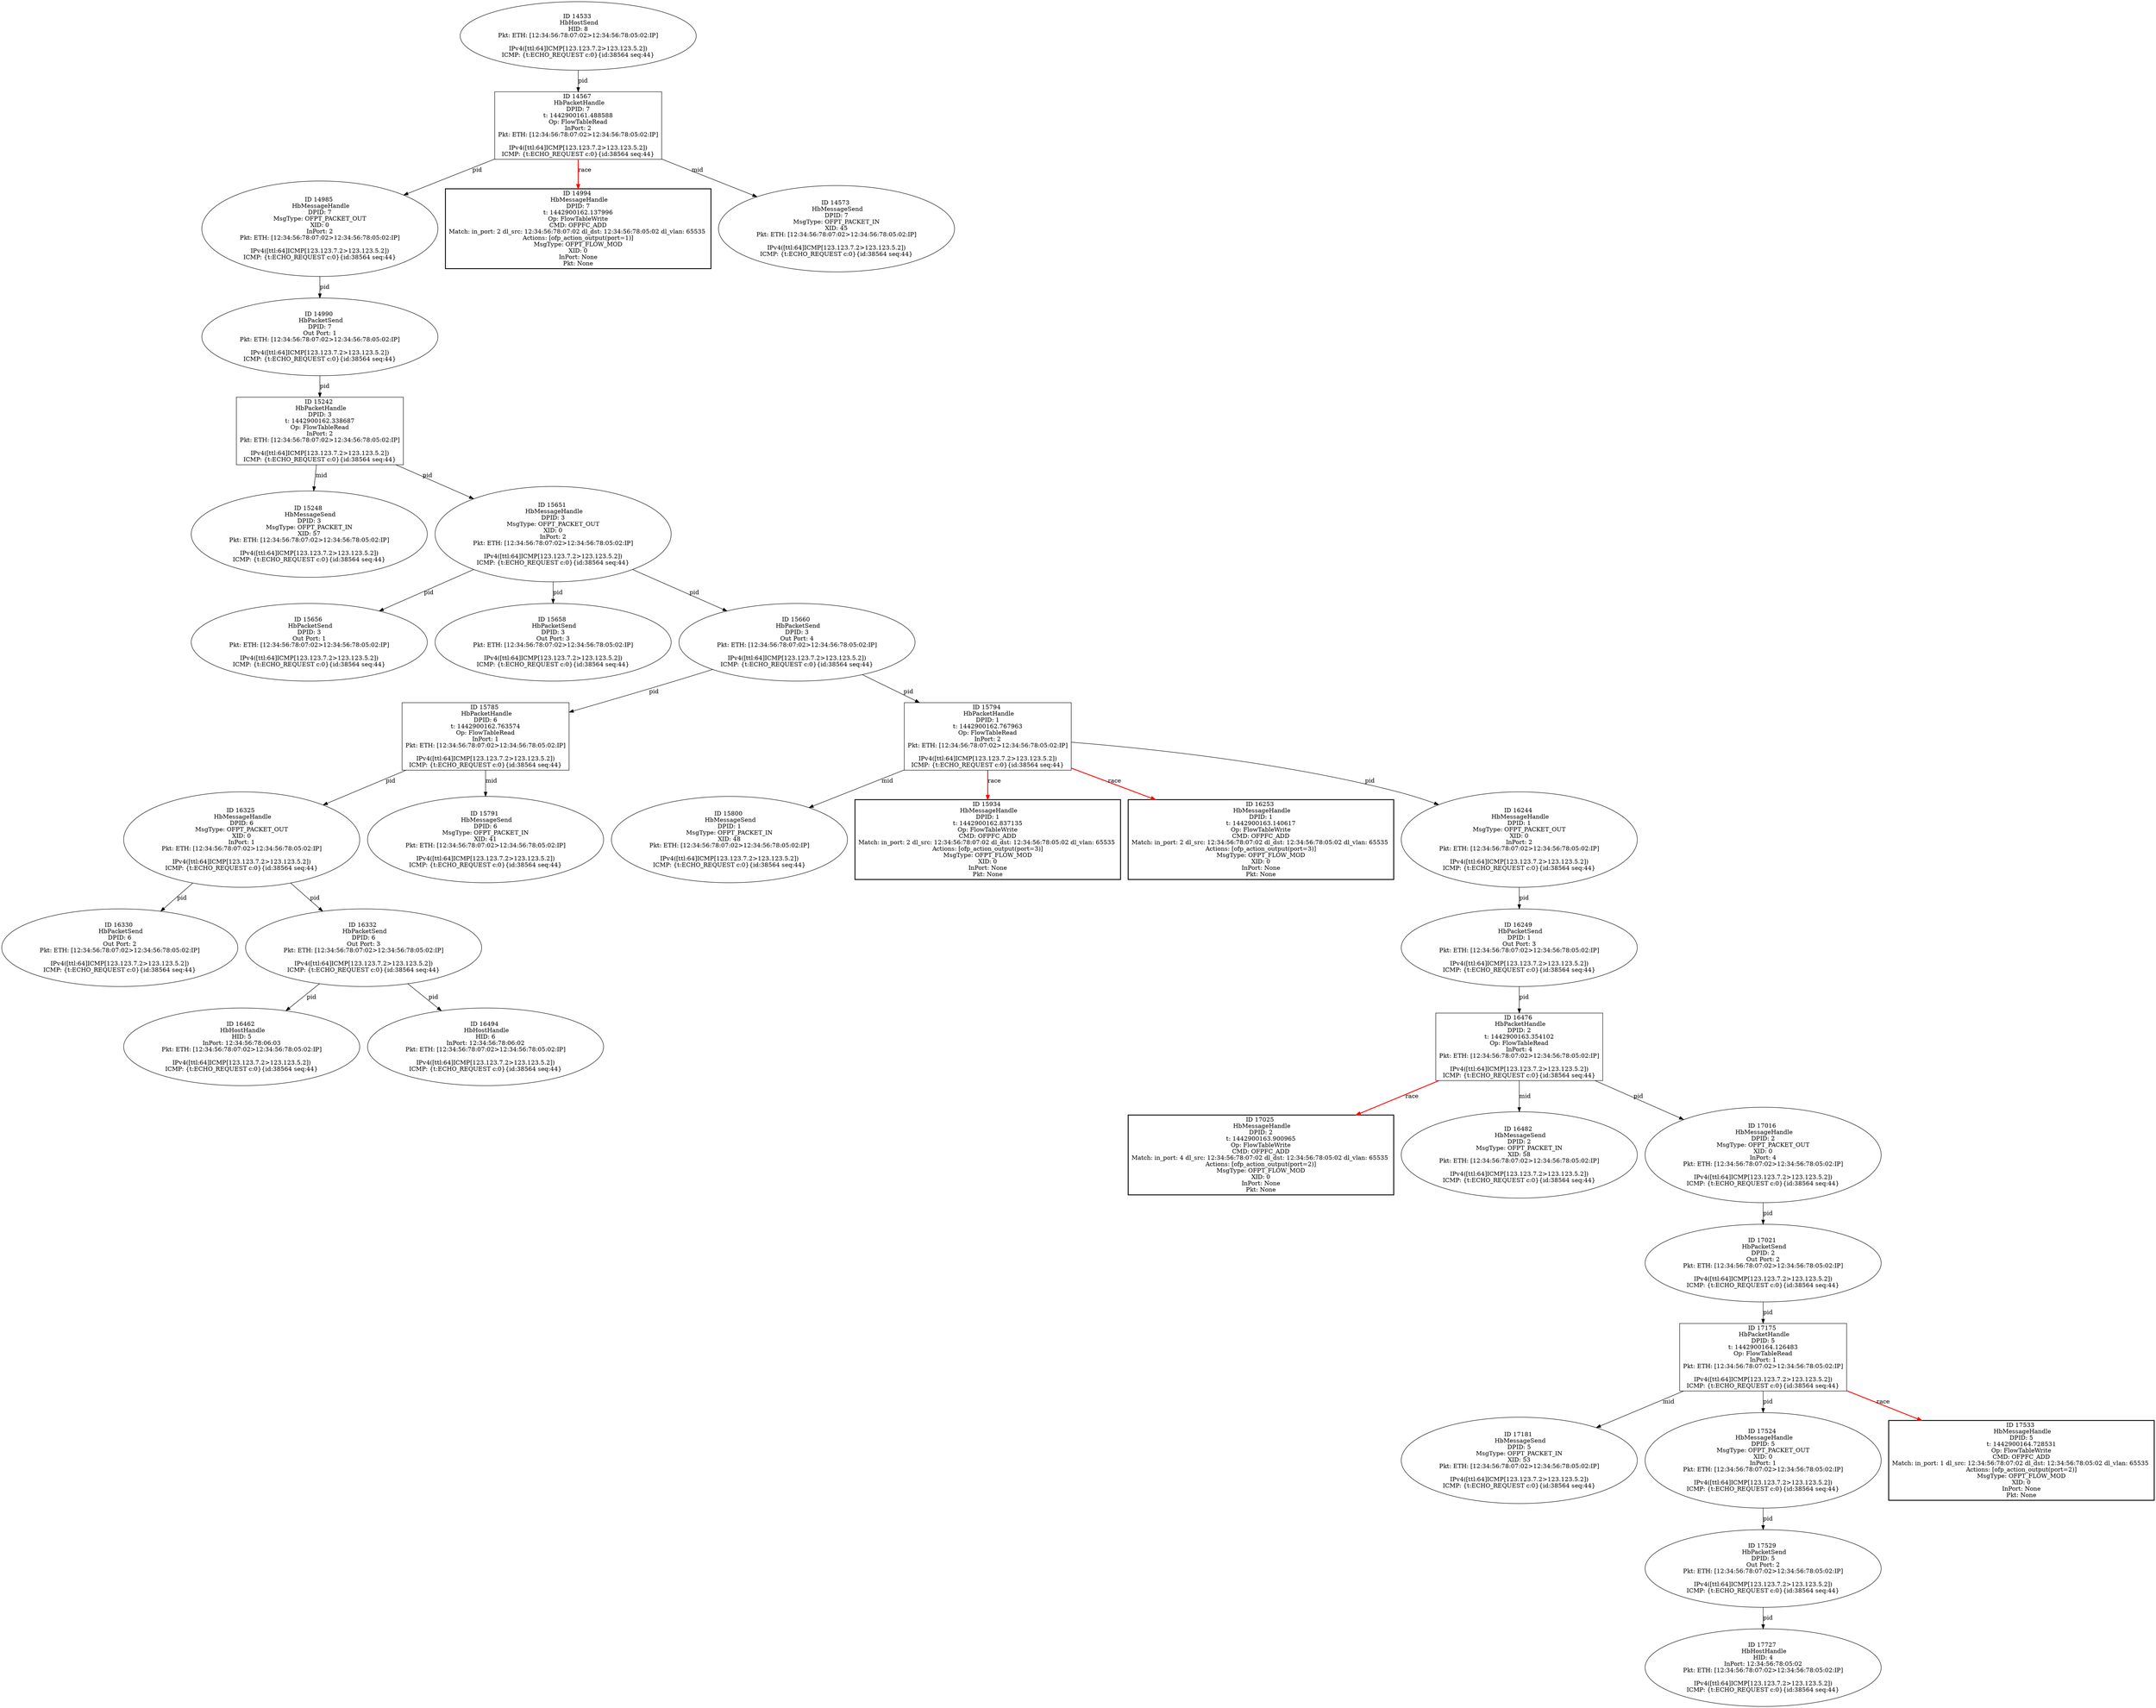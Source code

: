 strict digraph G {
17025 [shape=box, style=bold, event=<hb_events.HbMessageHandle object at 0x10b5dc790>, label="ID 17025 
 HbMessageHandle
DPID: 2
t: 1442900163.900965
Op: FlowTableWrite
CMD: OFPFC_ADD
Match: in_port: 4 dl_src: 12:34:56:78:07:02 dl_dst: 12:34:56:78:05:02 dl_vlan: 65535 
Actions: [ofp_action_output(port=2)]
MsgType: OFPT_FLOW_MOD
XID: 0
InPort: None
Pkt: None"];
14985 [shape=oval, event=<hb_events.HbMessageHandle object at 0x10b17f5d0>, label="ID 14985 
 HbMessageHandle
DPID: 7
MsgType: OFPT_PACKET_OUT
XID: 0
InPort: 2
Pkt: ETH: [12:34:56:78:07:02>12:34:56:78:05:02:IP]

IPv4([ttl:64]ICMP[123.123.7.2>123.123.5.2])
ICMP: {t:ECHO_REQUEST c:0}{id:38564 seq:44}"];
15242 [shape=box, event=<hb_events.HbPacketHandle object at 0x10b1e92d0>, label="ID 15242 
 HbPacketHandle
DPID: 3
t: 1442900162.338687
Op: FlowTableRead
InPort: 2
Pkt: ETH: [12:34:56:78:07:02>12:34:56:78:05:02:IP]

IPv4([ttl:64]ICMP[123.123.7.2>123.123.5.2])
ICMP: {t:ECHO_REQUEST c:0}{id:38564 seq:44}"];
14990 [shape=oval, event=<hb_events.HbPacketSend object at 0x10b17f410>, label="ID 14990 
 HbPacketSend
DPID: 7
Out Port: 1
Pkt: ETH: [12:34:56:78:07:02>12:34:56:78:05:02:IP]

IPv4([ttl:64]ICMP[123.123.7.2>123.123.5.2])
ICMP: {t:ECHO_REQUEST c:0}{id:38564 seq:44}"];
15248 [shape=oval, event=<hb_events.HbMessageSend object at 0x10b1f0550>, label="ID 15248 
 HbMessageSend
DPID: 3
MsgType: OFPT_PACKET_IN
XID: 57
Pkt: ETH: [12:34:56:78:07:02>12:34:56:78:05:02:IP]

IPv4([ttl:64]ICMP[123.123.7.2>123.123.5.2])
ICMP: {t:ECHO_REQUEST c:0}{id:38564 seq:44}"];
14994 [shape=box, style=bold, event=<hb_events.HbMessageHandle object at 0x10b18f390>, label="ID 14994 
 HbMessageHandle
DPID: 7
t: 1442900162.137996
Op: FlowTableWrite
CMD: OFPFC_ADD
Match: in_port: 2 dl_src: 12:34:56:78:07:02 dl_dst: 12:34:56:78:05:02 dl_vlan: 65535 
Actions: [ofp_action_output(port=1)]
MsgType: OFPT_FLOW_MOD
XID: 0
InPort: None
Pkt: None"];
17175 [shape=box, event=<hb_events.HbPacketHandle object at 0x10b64a450>, label="ID 17175 
 HbPacketHandle
DPID: 5
t: 1442900164.126483
Op: FlowTableRead
InPort: 1
Pkt: ETH: [12:34:56:78:07:02>12:34:56:78:05:02:IP]

IPv4([ttl:64]ICMP[123.123.7.2>123.123.5.2])
ICMP: {t:ECHO_REQUEST c:0}{id:38564 seq:44}"];
17181 [shape=oval, event=<hb_events.HbMessageSend object at 0x10b6516d0>, label="ID 17181 
 HbMessageSend
DPID: 5
MsgType: OFPT_PACKET_IN
XID: 53
Pkt: ETH: [12:34:56:78:07:02>12:34:56:78:05:02:IP]

IPv4([ttl:64]ICMP[123.123.7.2>123.123.5.2])
ICMP: {t:ECHO_REQUEST c:0}{id:38564 seq:44}"];
16325 [shape=oval, event=<hb_events.HbMessageHandle object at 0x10b3f6350>, label="ID 16325 
 HbMessageHandle
DPID: 6
MsgType: OFPT_PACKET_OUT
XID: 0
InPort: 1
Pkt: ETH: [12:34:56:78:07:02>12:34:56:78:05:02:IP]

IPv4([ttl:64]ICMP[123.123.7.2>123.123.5.2])
ICMP: {t:ECHO_REQUEST c:0}{id:38564 seq:44}"];
15651 [shape=oval, event=<hb_events.HbMessageHandle object at 0x10b28e410>, label="ID 15651 
 HbMessageHandle
DPID: 3
MsgType: OFPT_PACKET_OUT
XID: 0
InPort: 2
Pkt: ETH: [12:34:56:78:07:02>12:34:56:78:05:02:IP]

IPv4([ttl:64]ICMP[123.123.7.2>123.123.5.2])
ICMP: {t:ECHO_REQUEST c:0}{id:38564 seq:44}"];
15656 [shape=oval, event=<hb_events.HbPacketSend object at 0x10b295210>, label="ID 15656 
 HbPacketSend
DPID: 3
Out Port: 1
Pkt: ETH: [12:34:56:78:07:02>12:34:56:78:05:02:IP]

IPv4([ttl:64]ICMP[123.123.7.2>123.123.5.2])
ICMP: {t:ECHO_REQUEST c:0}{id:38564 seq:44}"];
15785 [shape=box, event=<hb_events.HbPacketHandle object at 0x10b2c2c10>, label="ID 15785 
 HbPacketHandle
DPID: 6
t: 1442900162.763574
Op: FlowTableRead
InPort: 1
Pkt: ETH: [12:34:56:78:07:02>12:34:56:78:05:02:IP]

IPv4([ttl:64]ICMP[123.123.7.2>123.123.5.2])
ICMP: {t:ECHO_REQUEST c:0}{id:38564 seq:44}"];
15658 [shape=oval, event=<hb_events.HbPacketSend object at 0x10b295c50>, label="ID 15658 
 HbPacketSend
DPID: 3
Out Port: 3
Pkt: ETH: [12:34:56:78:07:02>12:34:56:78:05:02:IP]

IPv4([ttl:64]ICMP[123.123.7.2>123.123.5.2])
ICMP: {t:ECHO_REQUEST c:0}{id:38564 seq:44}"];
15660 [shape=oval, event=<hb_events.HbPacketSend object at 0x10b295e90>, label="ID 15660 
 HbPacketSend
DPID: 3
Out Port: 4
Pkt: ETH: [12:34:56:78:07:02>12:34:56:78:05:02:IP]

IPv4([ttl:64]ICMP[123.123.7.2>123.123.5.2])
ICMP: {t:ECHO_REQUEST c:0}{id:38564 seq:44}"];
15791 [shape=oval, event=<hb_events.HbMessageSend object at 0x10b2c8710>, label="ID 15791 
 HbMessageSend
DPID: 6
MsgType: OFPT_PACKET_IN
XID: 41
Pkt: ETH: [12:34:56:78:07:02>12:34:56:78:05:02:IP]

IPv4([ttl:64]ICMP[123.123.7.2>123.123.5.2])
ICMP: {t:ECHO_REQUEST c:0}{id:38564 seq:44}"];
15794 [shape=box, event=<hb_events.HbPacketHandle object at 0x10b2c8750>, label="ID 15794 
 HbPacketHandle
DPID: 1
t: 1442900162.767963
Op: FlowTableRead
InPort: 2
Pkt: ETH: [12:34:56:78:07:02>12:34:56:78:05:02:IP]

IPv4([ttl:64]ICMP[123.123.7.2>123.123.5.2])
ICMP: {t:ECHO_REQUEST c:0}{id:38564 seq:44}"];
15800 [shape=oval, event=<hb_events.HbMessageSend object at 0x10b2c8f10>, label="ID 15800 
 HbMessageSend
DPID: 1
MsgType: OFPT_PACKET_IN
XID: 48
Pkt: ETH: [12:34:56:78:07:02>12:34:56:78:05:02:IP]

IPv4([ttl:64]ICMP[123.123.7.2>123.123.5.2])
ICMP: {t:ECHO_REQUEST c:0}{id:38564 seq:44}"];
17524 [shape=oval, event=<hb_events.HbMessageHandle object at 0x10b7db310>, label="ID 17524 
 HbMessageHandle
DPID: 5
MsgType: OFPT_PACKET_OUT
XID: 0
InPort: 1
Pkt: ETH: [12:34:56:78:07:02>12:34:56:78:05:02:IP]

IPv4([ttl:64]ICMP[123.123.7.2>123.123.5.2])
ICMP: {t:ECHO_REQUEST c:0}{id:38564 seq:44}"];
15934 [shape=box, style=bold, event=<hb_events.HbMessageHandle object at 0x10b30e190>, label="ID 15934 
 HbMessageHandle
DPID: 1
t: 1442900162.837135
Op: FlowTableWrite
CMD: OFPFC_ADD
Match: in_port: 2 dl_src: 12:34:56:78:07:02 dl_dst: 12:34:56:78:05:02 dl_vlan: 65535 
Actions: [ofp_action_output(port=3)]
MsgType: OFPT_FLOW_MOD
XID: 0
InPort: None
Pkt: None"];
17727 [shape=oval, event=<hb_events.HbHostHandle object at 0x10b8970d0>, label="ID 17727 
 HbHostHandle
HID: 4
InPort: 12:34:56:78:05:02
Pkt: ETH: [12:34:56:78:07:02>12:34:56:78:05:02:IP]

IPv4([ttl:64]ICMP[123.123.7.2>123.123.5.2])
ICMP: {t:ECHO_REQUEST c:0}{id:38564 seq:44}"];
14533 [shape=oval, event=<hb_events.HbHostSend object at 0x10b0abc90>, label="ID 14533 
 HbHostSend
HID: 8
Pkt: ETH: [12:34:56:78:07:02>12:34:56:78:05:02:IP]

IPv4([ttl:64]ICMP[123.123.7.2>123.123.5.2])
ICMP: {t:ECHO_REQUEST c:0}{id:38564 seq:44}"];
16330 [shape=oval, event=<hb_events.HbPacketSend object at 0x10b3fc150>, label="ID 16330 
 HbPacketSend
DPID: 6
Out Port: 2
Pkt: ETH: [12:34:56:78:07:02>12:34:56:78:05:02:IP]

IPv4([ttl:64]ICMP[123.123.7.2>123.123.5.2])
ICMP: {t:ECHO_REQUEST c:0}{id:38564 seq:44}"];
16332 [shape=oval, event=<hb_events.HbPacketSend object at 0x10b3fcb90>, label="ID 16332 
 HbPacketSend
DPID: 6
Out Port: 3
Pkt: ETH: [12:34:56:78:07:02>12:34:56:78:05:02:IP]

IPv4([ttl:64]ICMP[123.123.7.2>123.123.5.2])
ICMP: {t:ECHO_REQUEST c:0}{id:38564 seq:44}"];
16462 [shape=oval, event=<hb_events.HbHostHandle object at 0x10b432e90>, label="ID 16462 
 HbHostHandle
HID: 5
InPort: 12:34:56:78:06:03
Pkt: ETH: [12:34:56:78:07:02>12:34:56:78:05:02:IP]

IPv4([ttl:64]ICMP[123.123.7.2>123.123.5.2])
ICMP: {t:ECHO_REQUEST c:0}{id:38564 seq:44}"];
17533 [shape=box, style=bold, event=<hb_events.HbMessageHandle object at 0x10b7e8f50>, label="ID 17533 
 HbMessageHandle
DPID: 5
t: 1442900164.728531
Op: FlowTableWrite
CMD: OFPFC_ADD
Match: in_port: 1 dl_src: 12:34:56:78:07:02 dl_dst: 12:34:56:78:05:02 dl_vlan: 65535 
Actions: [ofp_action_output(port=2)]
MsgType: OFPT_FLOW_MOD
XID: 0
InPort: None
Pkt: None"];
17529 [shape=oval, event=<hb_events.HbPacketSend object at 0x10b7db650>, label="ID 17529 
 HbPacketSend
DPID: 5
Out Port: 2
Pkt: ETH: [12:34:56:78:07:02>12:34:56:78:05:02:IP]

IPv4([ttl:64]ICMP[123.123.7.2>123.123.5.2])
ICMP: {t:ECHO_REQUEST c:0}{id:38564 seq:44}"];
16476 [shape=box, event=<hb_events.HbPacketHandle object at 0x10b43d210>, label="ID 16476 
 HbPacketHandle
DPID: 2
t: 1442900163.354102
Op: FlowTableRead
InPort: 4
Pkt: ETH: [12:34:56:78:07:02>12:34:56:78:05:02:IP]

IPv4([ttl:64]ICMP[123.123.7.2>123.123.5.2])
ICMP: {t:ECHO_REQUEST c:0}{id:38564 seq:44}"];
16482 [shape=oval, event=<hb_events.HbMessageSend object at 0x10b44be50>, label="ID 16482 
 HbMessageSend
DPID: 2
MsgType: OFPT_PACKET_IN
XID: 58
Pkt: ETH: [12:34:56:78:07:02>12:34:56:78:05:02:IP]

IPv4([ttl:64]ICMP[123.123.7.2>123.123.5.2])
ICMP: {t:ECHO_REQUEST c:0}{id:38564 seq:44}"];
14567 [shape=box, event=<hb_events.HbPacketHandle object at 0x10b0bac90>, label="ID 14567 
 HbPacketHandle
DPID: 7
t: 1442900161.488588
Op: FlowTableRead
InPort: 2
Pkt: ETH: [12:34:56:78:07:02>12:34:56:78:05:02:IP]

IPv4([ttl:64]ICMP[123.123.7.2>123.123.5.2])
ICMP: {t:ECHO_REQUEST c:0}{id:38564 seq:44}"];
14573 [shape=oval, event=<hb_events.HbMessageSend object at 0x10b0c2490>, label="ID 14573 
 HbMessageSend
DPID: 7
MsgType: OFPT_PACKET_IN
XID: 45
Pkt: ETH: [12:34:56:78:07:02>12:34:56:78:05:02:IP]

IPv4([ttl:64]ICMP[123.123.7.2>123.123.5.2])
ICMP: {t:ECHO_REQUEST c:0}{id:38564 seq:44}"];
16494 [shape=oval, event=<hb_events.HbHostHandle object at 0x10b444790>, label="ID 16494 
 HbHostHandle
HID: 6
InPort: 12:34:56:78:06:02
Pkt: ETH: [12:34:56:78:07:02>12:34:56:78:05:02:IP]

IPv4([ttl:64]ICMP[123.123.7.2>123.123.5.2])
ICMP: {t:ECHO_REQUEST c:0}{id:38564 seq:44}"];
16253 [shape=box, style=bold, event=<hb_events.HbMessageHandle object at 0x10b3d1450>, label="ID 16253 
 HbMessageHandle
DPID: 1
t: 1442900163.140617
Op: FlowTableWrite
CMD: OFPFC_ADD
Match: in_port: 2 dl_src: 12:34:56:78:07:02 dl_dst: 12:34:56:78:05:02 dl_vlan: 65535 
Actions: [ofp_action_output(port=3)]
MsgType: OFPT_FLOW_MOD
XID: 0
InPort: None
Pkt: None"];
16244 [shape=oval, event=<hb_events.HbMessageHandle object at 0x10b3c9150>, label="ID 16244 
 HbMessageHandle
DPID: 1
MsgType: OFPT_PACKET_OUT
XID: 0
InPort: 2
Pkt: ETH: [12:34:56:78:07:02>12:34:56:78:05:02:IP]

IPv4([ttl:64]ICMP[123.123.7.2>123.123.5.2])
ICMP: {t:ECHO_REQUEST c:0}{id:38564 seq:44}"];
17016 [shape=oval, event=<hb_events.HbMessageHandle object at 0x10b5bbad0>, label="ID 17016 
 HbMessageHandle
DPID: 2
MsgType: OFPT_PACKET_OUT
XID: 0
InPort: 4
Pkt: ETH: [12:34:56:78:07:02>12:34:56:78:05:02:IP]

IPv4([ttl:64]ICMP[123.123.7.2>123.123.5.2])
ICMP: {t:ECHO_REQUEST c:0}{id:38564 seq:44}"];
16249 [shape=oval, event=<hb_events.HbPacketSend object at 0x10b3c3cd0>, label="ID 16249 
 HbPacketSend
DPID: 1
Out Port: 3
Pkt: ETH: [12:34:56:78:07:02>12:34:56:78:05:02:IP]

IPv4([ttl:64]ICMP[123.123.7.2>123.123.5.2])
ICMP: {t:ECHO_REQUEST c:0}{id:38564 seq:44}"];
17021 [shape=oval, event=<hb_events.HbPacketSend object at 0x10b5d5190>, label="ID 17021 
 HbPacketSend
DPID: 2
Out Port: 2
Pkt: ETH: [12:34:56:78:07:02>12:34:56:78:05:02:IP]

IPv4([ttl:64]ICMP[123.123.7.2>123.123.5.2])
ICMP: {t:ECHO_REQUEST c:0}{id:38564 seq:44}"];
14985 -> 14990  [rel=pid, label=pid];
15242 -> 15248  [rel=mid, label=mid];
15242 -> 15651  [rel=pid, label=pid];
14990 -> 15242  [rel=pid, label=pid];
17175 -> 17524  [rel=pid, label=pid];
17175 -> 17181  [rel=mid, label=mid];
17175 -> 17533  [harmful=True, color=red, style=bold, rel=race, label=race];
16325 -> 16330  [rel=pid, label=pid];
16325 -> 16332  [rel=pid, label=pid];
15651 -> 15656  [rel=pid, label=pid];
15651 -> 15658  [rel=pid, label=pid];
15651 -> 15660  [rel=pid, label=pid];
15785 -> 16325  [rel=pid, label=pid];
15785 -> 15791  [rel=mid, label=mid];
15660 -> 15785  [rel=pid, label=pid];
15660 -> 15794  [rel=pid, label=pid];
15794 -> 15800  [rel=mid, label=mid];
15794 -> 16244  [rel=pid, label=pid];
15794 -> 16253  [harmful=True, color=red, style=bold, rel=race, label=race];
15794 -> 15934  [harmful=True, color=red, style=bold, rel=race, label=race];
16244 -> 16249  [rel=pid, label=pid];
14533 -> 14567  [rel=pid, label=pid];
16332 -> 16462  [rel=pid, label=pid];
16332 -> 16494  [rel=pid, label=pid];
16249 -> 16476  [rel=pid, label=pid];
16476 -> 17016  [rel=pid, label=pid];
16476 -> 17025  [harmful=True, color=red, style=bold, rel=race, label=race];
16476 -> 16482  [rel=mid, label=mid];
14567 -> 14985  [rel=pid, label=pid];
14567 -> 14994  [harmful=True, color=red, style=bold, rel=race, label=race];
14567 -> 14573  [rel=mid, label=mid];
17524 -> 17529  [rel=pid, label=pid];
17016 -> 17021  [rel=pid, label=pid];
17529 -> 17727  [rel=pid, label=pid];
17021 -> 17175  [rel=pid, label=pid];
}
